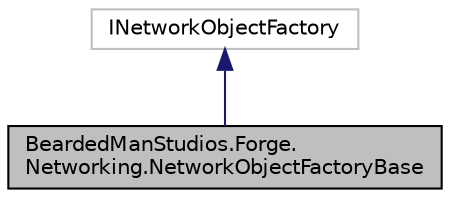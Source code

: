 digraph "BeardedManStudios.Forge.Networking.NetworkObjectFactoryBase"
{
 // LATEX_PDF_SIZE
  edge [fontname="Helvetica",fontsize="10",labelfontname="Helvetica",labelfontsize="10"];
  node [fontname="Helvetica",fontsize="10",shape=record];
  Node3 [label="BeardedManStudios.Forge.\lNetworking.NetworkObjectFactoryBase",height=0.2,width=0.4,color="black", fillcolor="grey75", style="filled", fontcolor="black",tooltip=" "];
  Node4 -> Node3 [dir="back",color="midnightblue",fontsize="10",style="solid",fontname="Helvetica"];
  Node4 [label="INetworkObjectFactory",height=0.2,width=0.4,color="grey75", fillcolor="white", style="filled",tooltip=" "];
}
